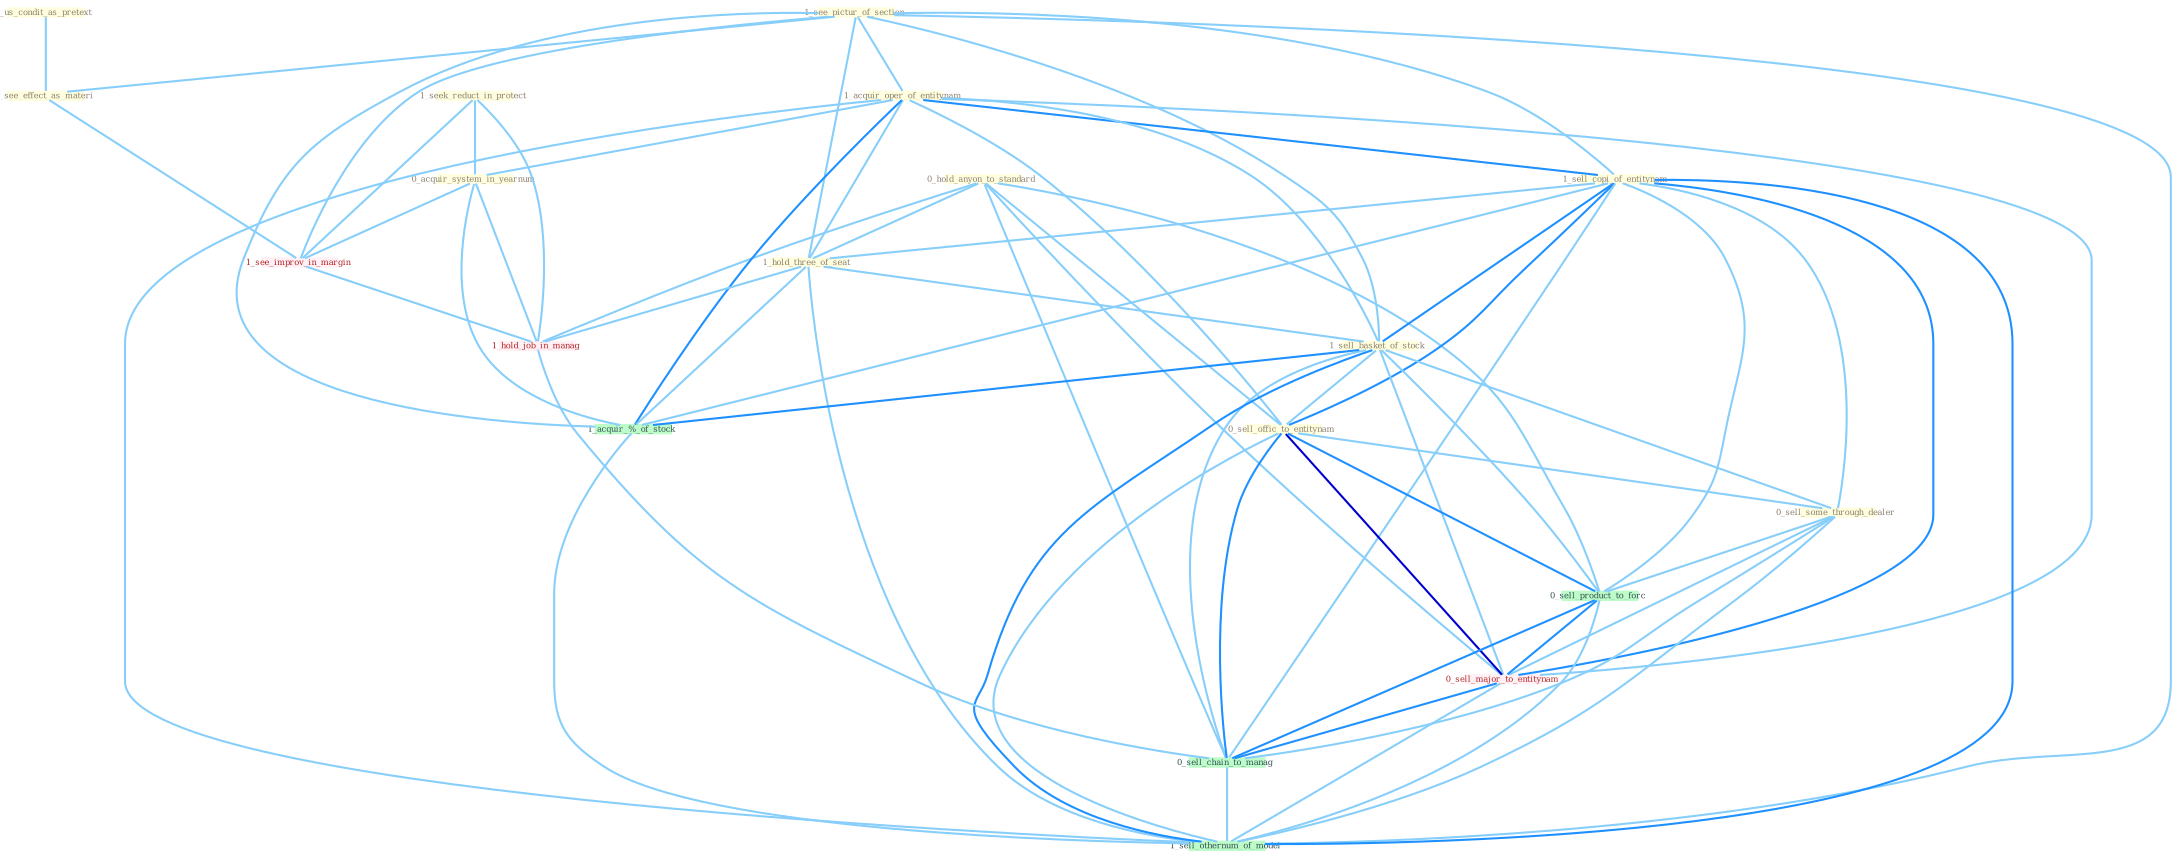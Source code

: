 Graph G{ 
    node
    [shape=polygon,style=filled,width=.5,height=.06,color="#BDFCC9",fixedsize=true,fontsize=4,
    fontcolor="#2f4f4f"];
    {node
    [color="#ffffe0", fontcolor="#8b7d6b"] "0_hold_anyon_to_standard " "0_us_condit_as_pretext " "1_see_pictur_of_section " "1_seek_reduct_in_protect " "0_see_effect_as_materi " "1_acquir_oper_of_entitynam " "1_sell_copi_of_entitynam " "0_acquir_system_in_yearnum " "1_hold_three_of_seat " "1_sell_basket_of_stock " "0_sell_offic_to_entitynam " "0_sell_some_through_dealer "}
{node [color="#fff0f5", fontcolor="#b22222"] "1_see_improv_in_margin " "1_hold_job_in_manag " "0_sell_major_to_entitynam "}
edge [color="#B0E2FF"];

	"0_hold_anyon_to_standard " -- "1_hold_three_of_seat " [w="1", color="#87cefa" ];
	"0_hold_anyon_to_standard " -- "0_sell_offic_to_entitynam " [w="1", color="#87cefa" ];
	"0_hold_anyon_to_standard " -- "1_hold_job_in_manag " [w="1", color="#87cefa" ];
	"0_hold_anyon_to_standard " -- "0_sell_product_to_forc " [w="1", color="#87cefa" ];
	"0_hold_anyon_to_standard " -- "0_sell_major_to_entitynam " [w="1", color="#87cefa" ];
	"0_hold_anyon_to_standard " -- "0_sell_chain_to_manag " [w="1", color="#87cefa" ];
	"0_us_condit_as_pretext " -- "0_see_effect_as_materi " [w="1", color="#87cefa" ];
	"1_see_pictur_of_section " -- "0_see_effect_as_materi " [w="1", color="#87cefa" ];
	"1_see_pictur_of_section " -- "1_acquir_oper_of_entitynam " [w="1", color="#87cefa" ];
	"1_see_pictur_of_section " -- "1_sell_copi_of_entitynam " [w="1", color="#87cefa" ];
	"1_see_pictur_of_section " -- "1_hold_three_of_seat " [w="1", color="#87cefa" ];
	"1_see_pictur_of_section " -- "1_sell_basket_of_stock " [w="1", color="#87cefa" ];
	"1_see_pictur_of_section " -- "1_see_improv_in_margin " [w="1", color="#87cefa" ];
	"1_see_pictur_of_section " -- "1_acquir_%_of_stock " [w="1", color="#87cefa" ];
	"1_see_pictur_of_section " -- "1_sell_othernum_of_model " [w="1", color="#87cefa" ];
	"1_seek_reduct_in_protect " -- "0_acquir_system_in_yearnum " [w="1", color="#87cefa" ];
	"1_seek_reduct_in_protect " -- "1_see_improv_in_margin " [w="1", color="#87cefa" ];
	"1_seek_reduct_in_protect " -- "1_hold_job_in_manag " [w="1", color="#87cefa" ];
	"0_see_effect_as_materi " -- "1_see_improv_in_margin " [w="1", color="#87cefa" ];
	"1_acquir_oper_of_entitynam " -- "1_sell_copi_of_entitynam " [w="2", color="#1e90ff" , len=0.8];
	"1_acquir_oper_of_entitynam " -- "0_acquir_system_in_yearnum " [w="1", color="#87cefa" ];
	"1_acquir_oper_of_entitynam " -- "1_hold_three_of_seat " [w="1", color="#87cefa" ];
	"1_acquir_oper_of_entitynam " -- "1_sell_basket_of_stock " [w="1", color="#87cefa" ];
	"1_acquir_oper_of_entitynam " -- "0_sell_offic_to_entitynam " [w="1", color="#87cefa" ];
	"1_acquir_oper_of_entitynam " -- "1_acquir_%_of_stock " [w="2", color="#1e90ff" , len=0.8];
	"1_acquir_oper_of_entitynam " -- "0_sell_major_to_entitynam " [w="1", color="#87cefa" ];
	"1_acquir_oper_of_entitynam " -- "1_sell_othernum_of_model " [w="1", color="#87cefa" ];
	"1_sell_copi_of_entitynam " -- "1_hold_three_of_seat " [w="1", color="#87cefa" ];
	"1_sell_copi_of_entitynam " -- "1_sell_basket_of_stock " [w="2", color="#1e90ff" , len=0.8];
	"1_sell_copi_of_entitynam " -- "0_sell_offic_to_entitynam " [w="2", color="#1e90ff" , len=0.8];
	"1_sell_copi_of_entitynam " -- "0_sell_some_through_dealer " [w="1", color="#87cefa" ];
	"1_sell_copi_of_entitynam " -- "1_acquir_%_of_stock " [w="1", color="#87cefa" ];
	"1_sell_copi_of_entitynam " -- "0_sell_product_to_forc " [w="1", color="#87cefa" ];
	"1_sell_copi_of_entitynam " -- "0_sell_major_to_entitynam " [w="2", color="#1e90ff" , len=0.8];
	"1_sell_copi_of_entitynam " -- "0_sell_chain_to_manag " [w="1", color="#87cefa" ];
	"1_sell_copi_of_entitynam " -- "1_sell_othernum_of_model " [w="2", color="#1e90ff" , len=0.8];
	"0_acquir_system_in_yearnum " -- "1_see_improv_in_margin " [w="1", color="#87cefa" ];
	"0_acquir_system_in_yearnum " -- "1_acquir_%_of_stock " [w="1", color="#87cefa" ];
	"0_acquir_system_in_yearnum " -- "1_hold_job_in_manag " [w="1", color="#87cefa" ];
	"1_hold_three_of_seat " -- "1_sell_basket_of_stock " [w="1", color="#87cefa" ];
	"1_hold_three_of_seat " -- "1_acquir_%_of_stock " [w="1", color="#87cefa" ];
	"1_hold_three_of_seat " -- "1_hold_job_in_manag " [w="1", color="#87cefa" ];
	"1_hold_three_of_seat " -- "1_sell_othernum_of_model " [w="1", color="#87cefa" ];
	"1_sell_basket_of_stock " -- "0_sell_offic_to_entitynam " [w="1", color="#87cefa" ];
	"1_sell_basket_of_stock " -- "0_sell_some_through_dealer " [w="1", color="#87cefa" ];
	"1_sell_basket_of_stock " -- "1_acquir_%_of_stock " [w="2", color="#1e90ff" , len=0.8];
	"1_sell_basket_of_stock " -- "0_sell_product_to_forc " [w="1", color="#87cefa" ];
	"1_sell_basket_of_stock " -- "0_sell_major_to_entitynam " [w="1", color="#87cefa" ];
	"1_sell_basket_of_stock " -- "0_sell_chain_to_manag " [w="1", color="#87cefa" ];
	"1_sell_basket_of_stock " -- "1_sell_othernum_of_model " [w="2", color="#1e90ff" , len=0.8];
	"0_sell_offic_to_entitynam " -- "0_sell_some_through_dealer " [w="1", color="#87cefa" ];
	"0_sell_offic_to_entitynam " -- "0_sell_product_to_forc " [w="2", color="#1e90ff" , len=0.8];
	"0_sell_offic_to_entitynam " -- "0_sell_major_to_entitynam " [w="3", color="#0000cd" , len=0.6];
	"0_sell_offic_to_entitynam " -- "0_sell_chain_to_manag " [w="2", color="#1e90ff" , len=0.8];
	"0_sell_offic_to_entitynam " -- "1_sell_othernum_of_model " [w="1", color="#87cefa" ];
	"0_sell_some_through_dealer " -- "0_sell_product_to_forc " [w="1", color="#87cefa" ];
	"0_sell_some_through_dealer " -- "0_sell_major_to_entitynam " [w="1", color="#87cefa" ];
	"0_sell_some_through_dealer " -- "0_sell_chain_to_manag " [w="1", color="#87cefa" ];
	"0_sell_some_through_dealer " -- "1_sell_othernum_of_model " [w="1", color="#87cefa" ];
	"1_see_improv_in_margin " -- "1_hold_job_in_manag " [w="1", color="#87cefa" ];
	"1_acquir_%_of_stock " -- "1_sell_othernum_of_model " [w="1", color="#87cefa" ];
	"1_hold_job_in_manag " -- "0_sell_chain_to_manag " [w="1", color="#87cefa" ];
	"0_sell_product_to_forc " -- "0_sell_major_to_entitynam " [w="2", color="#1e90ff" , len=0.8];
	"0_sell_product_to_forc " -- "0_sell_chain_to_manag " [w="2", color="#1e90ff" , len=0.8];
	"0_sell_product_to_forc " -- "1_sell_othernum_of_model " [w="1", color="#87cefa" ];
	"0_sell_major_to_entitynam " -- "0_sell_chain_to_manag " [w="2", color="#1e90ff" , len=0.8];
	"0_sell_major_to_entitynam " -- "1_sell_othernum_of_model " [w="1", color="#87cefa" ];
	"0_sell_chain_to_manag " -- "1_sell_othernum_of_model " [w="1", color="#87cefa" ];
}
